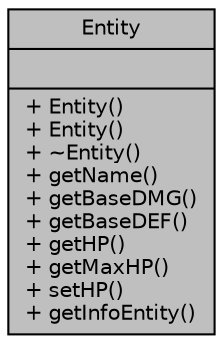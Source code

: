 digraph "Entity"
{
 // INTERACTIVE_SVG=YES
 // LATEX_PDF_SIZE
  edge [fontname="Helvetica",fontsize="10",labelfontname="Helvetica",labelfontsize="10"];
  node [fontname="Helvetica",fontsize="10",shape=record];
  Node1 [label="{Entity\n||+ Entity()\l+ Entity()\l+ ~Entity()\l+ getName()\l+ getBaseDMG()\l+ getBaseDEF()\l+ getHP()\l+ getMaxHP()\l+ setHP()\l+ getInfoEntity()\l}",height=0.2,width=0.4,color="black", fillcolor="grey75", style="filled", fontcolor="black",tooltip="An alive Entity can be a Player or an Enemy (for now). It has HP, a Name and basic attributes,..."];
}

